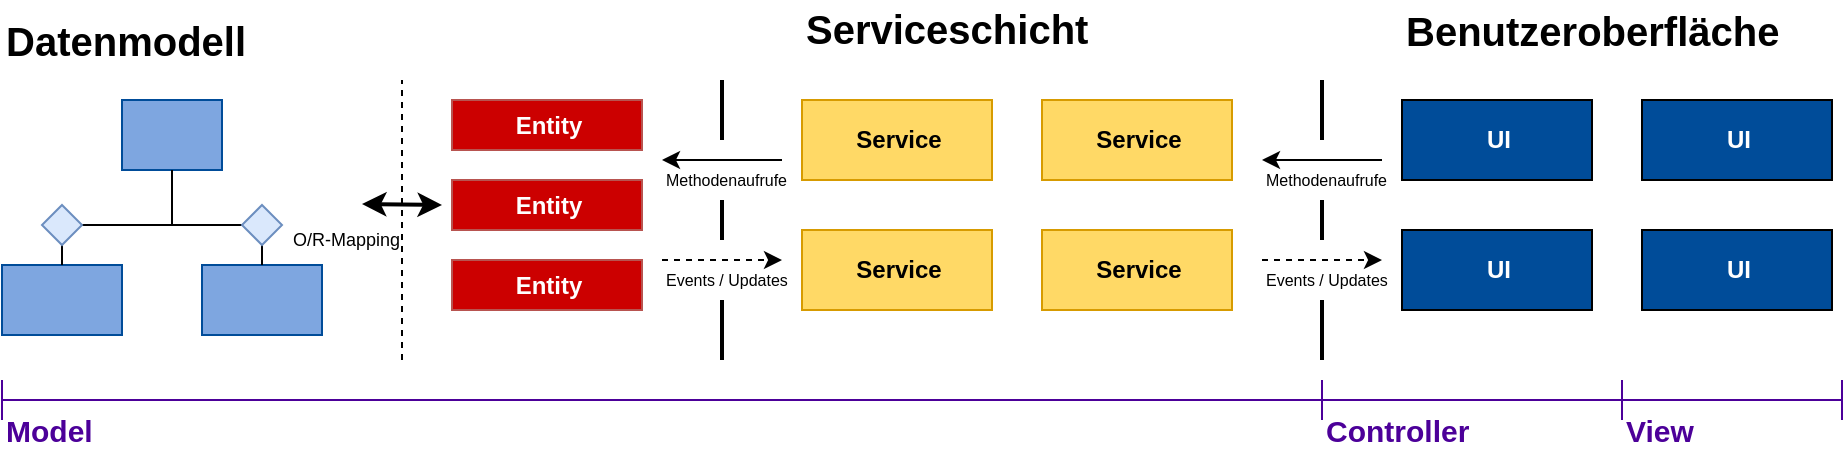 <mxfile version="23.1.7" type="device" pages="2">
  <diagram id="9iLuuHjTfgJz7XWUWArW" name="(MVC)">
    <mxGraphModel dx="1434" dy="752" grid="1" gridSize="10" guides="1" tooltips="1" connect="1" arrows="1" fold="1" page="0" pageScale="1" pageWidth="827" pageHeight="1169" math="0" shadow="0">
      <root>
        <mxCell id="0" />
        <mxCell id="1" parent="0" />
        <mxCell id="gdXrfbrDABmZQeG7sYQ2-30" value="" style="endArrow=none;html=1;rounded=0;fontSize=12;fontColor=#000000;strokeWidth=2;strokeColor=#000000;" parent="1" edge="1">
          <mxGeometry width="50" height="50" relative="1" as="geometry">
            <mxPoint x="400" y="330" as="sourcePoint" />
            <mxPoint x="400" y="300" as="targetPoint" />
          </mxGeometry>
        </mxCell>
        <mxCell id="gdXrfbrDABmZQeG7sYQ2-5" value="" style="rounded=0;whiteSpace=wrap;html=1;fillColor=#7EA6E0;strokeColor=#004C99;" parent="1" vertex="1">
          <mxGeometry x="100" y="310" width="50" height="35" as="geometry" />
        </mxCell>
        <mxCell id="gdXrfbrDABmZQeG7sYQ2-7" value="" style="rounded=0;whiteSpace=wrap;html=1;fillColor=#7EA6E0;strokeColor=#004C99;" parent="1" vertex="1">
          <mxGeometry x="40" y="392.5" width="60" height="35" as="geometry" />
        </mxCell>
        <mxCell id="gdXrfbrDABmZQeG7sYQ2-8" value="" style="rounded=0;whiteSpace=wrap;html=1;fillColor=#7EA6E0;strokeColor=#004C99;" parent="1" vertex="1">
          <mxGeometry x="140" y="392.5" width="60" height="35" as="geometry" />
        </mxCell>
        <mxCell id="gdXrfbrDABmZQeG7sYQ2-15" style="edgeStyle=orthogonalEdgeStyle;rounded=0;orthogonalLoop=1;jettySize=auto;html=1;exitX=0.5;exitY=1;exitDx=0;exitDy=0;entryX=0.5;entryY=0;entryDx=0;entryDy=0;endArrow=none;endFill=0;" parent="1" source="gdXrfbrDABmZQeG7sYQ2-9" target="gdXrfbrDABmZQeG7sYQ2-8" edge="1">
          <mxGeometry relative="1" as="geometry" />
        </mxCell>
        <mxCell id="gdXrfbrDABmZQeG7sYQ2-47" style="edgeStyle=orthogonalEdgeStyle;rounded=0;orthogonalLoop=1;jettySize=auto;html=1;exitX=0;exitY=0.5;exitDx=0;exitDy=0;entryX=0.5;entryY=1;entryDx=0;entryDy=0;fontSize=9;fontColor=#000000;endArrow=none;endFill=0;strokeWidth=1;" parent="1" source="gdXrfbrDABmZQeG7sYQ2-9" target="gdXrfbrDABmZQeG7sYQ2-5" edge="1">
          <mxGeometry relative="1" as="geometry" />
        </mxCell>
        <mxCell id="gdXrfbrDABmZQeG7sYQ2-9" value="" style="rhombus;whiteSpace=wrap;html=1;fillColor=#dae8fc;strokeColor=#6c8ebf;" parent="1" vertex="1">
          <mxGeometry x="160" y="362.5" width="20" height="20" as="geometry" />
        </mxCell>
        <mxCell id="gdXrfbrDABmZQeG7sYQ2-17" style="edgeStyle=orthogonalEdgeStyle;rounded=0;orthogonalLoop=1;jettySize=auto;html=1;exitX=0.5;exitY=1;exitDx=0;exitDy=0;entryX=0.5;entryY=0;entryDx=0;entryDy=0;endArrow=none;endFill=0;" parent="1" source="gdXrfbrDABmZQeG7sYQ2-10" target="gdXrfbrDABmZQeG7sYQ2-7" edge="1">
          <mxGeometry relative="1" as="geometry" />
        </mxCell>
        <mxCell id="gdXrfbrDABmZQeG7sYQ2-46" style="edgeStyle=orthogonalEdgeStyle;rounded=0;orthogonalLoop=1;jettySize=auto;html=1;entryX=0.5;entryY=1;entryDx=0;entryDy=0;fontSize=9;fontColor=#000000;endArrow=none;endFill=0;strokeWidth=1;" parent="1" source="gdXrfbrDABmZQeG7sYQ2-10" target="gdXrfbrDABmZQeG7sYQ2-5" edge="1">
          <mxGeometry relative="1" as="geometry" />
        </mxCell>
        <mxCell id="gdXrfbrDABmZQeG7sYQ2-10" value="" style="rhombus;whiteSpace=wrap;html=1;fillColor=#dae8fc;strokeColor=#6c8ebf;" parent="1" vertex="1">
          <mxGeometry x="60" y="362.5" width="20" height="20" as="geometry" />
        </mxCell>
        <mxCell id="gdXrfbrDABmZQeG7sYQ2-18" value="&lt;div style=&quot;font-size: 20px&quot;&gt;&lt;font style=&quot;font-size: 20px&quot;&gt;&lt;b&gt;Datenmodell&lt;/b&gt;&lt;/font&gt;&lt;/div&gt;" style="text;html=1;align=left;verticalAlign=middle;resizable=0;points=[];autosize=1;strokeColor=none;fillColor=none;" parent="1" vertex="1">
          <mxGeometry x="40" y="270" width="140" height="20" as="geometry" />
        </mxCell>
        <mxCell id="gdXrfbrDABmZQeG7sYQ2-20" value="" style="endArrow=none;dashed=1;html=1;rounded=0;fontSize=12;" parent="1" edge="1">
          <mxGeometry width="50" height="50" relative="1" as="geometry">
            <mxPoint x="240" y="440" as="sourcePoint" />
            <mxPoint x="240" y="300" as="targetPoint" />
          </mxGeometry>
        </mxCell>
        <mxCell id="gdXrfbrDABmZQeG7sYQ2-27" value="Entity" style="html=1;fontSize=12;strokeColor=#b85450;fillColor=#CC0000;fontColor=#FFFFFF;fontStyle=1" parent="1" vertex="1">
          <mxGeometry x="265" y="310" width="95" height="25" as="geometry" />
        </mxCell>
        <mxCell id="gdXrfbrDABmZQeG7sYQ2-28" value="" style="endArrow=classic;startArrow=classic;html=1;rounded=0;fontSize=12;fontColor=#FFFFFF;strokeWidth=2;" parent="1" edge="1">
          <mxGeometry width="50" height="50" relative="1" as="geometry">
            <mxPoint x="260" y="362.5" as="sourcePoint" />
            <mxPoint x="220" y="362" as="targetPoint" />
          </mxGeometry>
        </mxCell>
        <mxCell id="gdXrfbrDABmZQeG7sYQ2-29" value="O/R-Mapping" style="text;html=1;align=right;verticalAlign=middle;resizable=0;points=[];autosize=1;strokeColor=none;fillColor=none;fontSize=9;fontColor=#000000;" parent="1" vertex="1">
          <mxGeometry x="170" y="370" width="70" height="20" as="geometry" />
        </mxCell>
        <mxCell id="gdXrfbrDABmZQeG7sYQ2-31" value="&lt;div&gt;Serviceschicht&lt;span style=&quot;font-weight: normal ; font-size: 18px&quot;&gt;&lt;br&gt;&lt;/span&gt;&lt;/div&gt;" style="text;html=1;align=left;verticalAlign=middle;resizable=0;points=[];autosize=1;strokeColor=none;fillColor=none;fontStyle=1;fontSize=20;" parent="1" vertex="1">
          <mxGeometry x="440" y="260" width="160" height="30" as="geometry" />
        </mxCell>
        <mxCell id="gdXrfbrDABmZQeG7sYQ2-40" value="Service" style="html=1;fontSize=12;strokeColor=#d79b00;fillColor=#FFD966;fontStyle=1" parent="1" vertex="1">
          <mxGeometry x="440" y="310" width="95" height="40" as="geometry" />
        </mxCell>
        <mxCell id="gdXrfbrDABmZQeG7sYQ2-41" value="Service" style="html=1;fontSize=12;strokeColor=#d79b00;fillColor=#FFD966;fontStyle=1" parent="1" vertex="1">
          <mxGeometry x="440" y="375" width="95" height="40" as="geometry" />
        </mxCell>
        <mxCell id="gdXrfbrDABmZQeG7sYQ2-42" value="Service" style="html=1;fontSize=12;strokeColor=#d79b00;fillColor=#FFD966;fontStyle=1" parent="1" vertex="1">
          <mxGeometry x="560" y="310" width="95" height="40" as="geometry" />
        </mxCell>
        <mxCell id="gdXrfbrDABmZQeG7sYQ2-43" value="Service" style="html=1;fontSize=12;strokeColor=#d79b00;fillColor=#FFD966;fontStyle=1" parent="1" vertex="1">
          <mxGeometry x="560" y="375" width="95" height="40" as="geometry" />
        </mxCell>
        <mxCell id="gdXrfbrDABmZQeG7sYQ2-45" value="Benutzeroberfläche" style="text;html=1;align=left;verticalAlign=middle;resizable=0;points=[];autosize=1;strokeColor=none;fillColor=none;fontStyle=1;fontSize=20;" parent="1" vertex="1">
          <mxGeometry x="740" y="260" width="200" height="30" as="geometry" />
        </mxCell>
        <mxCell id="gdXrfbrDABmZQeG7sYQ2-50" value="UI" style="html=1;fontSize=12;strokeColor=#000000;fillColor=#004C99;fontStyle=1;fontColor=#FFFFFF;" parent="1" vertex="1">
          <mxGeometry x="740" y="310" width="95" height="40" as="geometry" />
        </mxCell>
        <mxCell id="gdXrfbrDABmZQeG7sYQ2-51" value="UI" style="html=1;fontSize=12;strokeColor=#000000;fillColor=#004C99;fontStyle=1;fontColor=#FFFFFF;" parent="1" vertex="1">
          <mxGeometry x="740" y="375" width="95" height="40" as="geometry" />
        </mxCell>
        <mxCell id="gdXrfbrDABmZQeG7sYQ2-52" value="UI" style="html=1;fontSize=12;strokeColor=#000000;fillColor=#004C99;fontStyle=1;fontColor=#FFFFFF;" parent="1" vertex="1">
          <mxGeometry x="860" y="310" width="95" height="40" as="geometry" />
        </mxCell>
        <mxCell id="gdXrfbrDABmZQeG7sYQ2-53" value="UI" style="html=1;fontSize=12;strokeColor=#000000;fillColor=#004C99;fontStyle=1;fontColor=#FFFFFF;" parent="1" vertex="1">
          <mxGeometry x="860" y="375" width="95" height="40" as="geometry" />
        </mxCell>
        <mxCell id="gdXrfbrDABmZQeG7sYQ2-54" value="" style="endArrow=classic;html=1;rounded=0;fontSize=9;fontColor=#FFFFFF;strokeWidth=1;" parent="1" edge="1">
          <mxGeometry width="50" height="50" relative="1" as="geometry">
            <mxPoint x="430" y="340" as="sourcePoint" />
            <mxPoint x="370" y="340" as="targetPoint" />
          </mxGeometry>
        </mxCell>
        <mxCell id="gdXrfbrDABmZQeG7sYQ2-55" value="" style="endArrow=classic;html=1;rounded=0;fontSize=9;fontColor=#FFFFFF;strokeWidth=1;" parent="1" edge="1">
          <mxGeometry width="50" height="50" relative="1" as="geometry">
            <mxPoint x="730" y="340.0" as="sourcePoint" />
            <mxPoint x="670" y="340.0" as="targetPoint" />
          </mxGeometry>
        </mxCell>
        <mxCell id="gdXrfbrDABmZQeG7sYQ2-56" value="" style="endArrow=classic;html=1;rounded=0;fontSize=9;fontColor=#FFFFFF;strokeWidth=1;dashed=1;" parent="1" edge="1">
          <mxGeometry width="50" height="50" relative="1" as="geometry">
            <mxPoint x="370" y="390" as="sourcePoint" />
            <mxPoint x="430" y="390" as="targetPoint" />
          </mxGeometry>
        </mxCell>
        <mxCell id="gdXrfbrDABmZQeG7sYQ2-57" value="" style="endArrow=classic;html=1;rounded=0;fontSize=9;fontColor=#FFFFFF;strokeWidth=1;dashed=1;" parent="1" edge="1">
          <mxGeometry width="50" height="50" relative="1" as="geometry">
            <mxPoint x="670" y="390" as="sourcePoint" />
            <mxPoint x="730" y="390" as="targetPoint" />
          </mxGeometry>
        </mxCell>
        <mxCell id="gdXrfbrDABmZQeG7sYQ2-58" value="&lt;div style=&quot;font-size: 8px;&quot; align=&quot;left&quot;&gt;Methodenaufrufe&lt;/div&gt;" style="text;html=1;align=left;verticalAlign=middle;resizable=0;points=[];autosize=1;strokeColor=none;fillColor=none;fontSize=8;fontColor=#000000;" parent="1" vertex="1">
          <mxGeometry x="370" y="340" width="80" height="20" as="geometry" />
        </mxCell>
        <mxCell id="gdXrfbrDABmZQeG7sYQ2-59" value="&lt;div style=&quot;font-size: 8px;&quot; align=&quot;left&quot;&gt;Methodenaufrufe&lt;/div&gt;" style="text;html=1;align=left;verticalAlign=middle;resizable=0;points=[];autosize=1;strokeColor=none;fillColor=none;fontSize=8;fontColor=#000000;" parent="1" vertex="1">
          <mxGeometry x="670" y="340" width="80" height="20" as="geometry" />
        </mxCell>
        <mxCell id="gdXrfbrDABmZQeG7sYQ2-60" value="Events / Updates" style="text;html=1;align=left;verticalAlign=middle;resizable=0;points=[];autosize=1;strokeColor=none;fillColor=none;fontSize=8;fontColor=#000000;" parent="1" vertex="1">
          <mxGeometry x="370" y="390" width="80" height="20" as="geometry" />
        </mxCell>
        <mxCell id="gdXrfbrDABmZQeG7sYQ2-61" value="Events / Updates" style="text;html=1;align=left;verticalAlign=middle;resizable=0;points=[];autosize=1;strokeColor=none;fillColor=none;fontSize=8;fontColor=#000000;" parent="1" vertex="1">
          <mxGeometry x="670" y="390" width="80" height="20" as="geometry" />
        </mxCell>
        <mxCell id="gdXrfbrDABmZQeG7sYQ2-62" value="Entity" style="html=1;fontSize=12;strokeColor=#b85450;fillColor=#CC0000;fontColor=#FFFFFF;fontStyle=1" parent="1" vertex="1">
          <mxGeometry x="265" y="350" width="95" height="25" as="geometry" />
        </mxCell>
        <mxCell id="gdXrfbrDABmZQeG7sYQ2-63" value="Entity" style="html=1;fontSize=12;strokeColor=#b85450;fillColor=#CC0000;fontColor=#FFFFFF;fontStyle=1" parent="1" vertex="1">
          <mxGeometry x="265" y="390" width="95" height="25" as="geometry" />
        </mxCell>
        <mxCell id="gdXrfbrDABmZQeG7sYQ2-64" value="" style="endArrow=none;html=1;rounded=0;fontSize=12;fontColor=#000000;strokeWidth=2;strokeColor=#000000;" parent="1" edge="1">
          <mxGeometry width="50" height="50" relative="1" as="geometry">
            <mxPoint x="400" y="440.0" as="sourcePoint" />
            <mxPoint x="400" y="410" as="targetPoint" />
          </mxGeometry>
        </mxCell>
        <mxCell id="gdXrfbrDABmZQeG7sYQ2-65" value="" style="endArrow=none;html=1;rounded=0;fontSize=12;fontColor=#000000;strokeWidth=2;strokeColor=#000000;" parent="1" edge="1">
          <mxGeometry width="50" height="50" relative="1" as="geometry">
            <mxPoint x="400" y="380" as="sourcePoint" />
            <mxPoint x="400" y="360.0" as="targetPoint" />
            <Array as="points">
              <mxPoint x="400" y="370" />
            </Array>
          </mxGeometry>
        </mxCell>
        <mxCell id="gdXrfbrDABmZQeG7sYQ2-66" value="" style="endArrow=none;html=1;rounded=0;fontSize=12;fontColor=#000000;strokeWidth=2;strokeColor=#000000;" parent="1" edge="1">
          <mxGeometry width="50" height="50" relative="1" as="geometry">
            <mxPoint x="700" y="330" as="sourcePoint" />
            <mxPoint x="700" y="300" as="targetPoint" />
          </mxGeometry>
        </mxCell>
        <mxCell id="gdXrfbrDABmZQeG7sYQ2-67" value="" style="endArrow=none;html=1;rounded=0;fontSize=12;fontColor=#000000;strokeWidth=2;strokeColor=#000000;" parent="1" edge="1">
          <mxGeometry width="50" height="50" relative="1" as="geometry">
            <mxPoint x="700" y="440.0" as="sourcePoint" />
            <mxPoint x="700" y="410" as="targetPoint" />
          </mxGeometry>
        </mxCell>
        <mxCell id="gdXrfbrDABmZQeG7sYQ2-68" value="" style="endArrow=none;html=1;rounded=0;fontSize=12;fontColor=#000000;strokeWidth=2;strokeColor=#000000;" parent="1" edge="1">
          <mxGeometry width="50" height="50" relative="1" as="geometry">
            <mxPoint x="700" y="380" as="sourcePoint" />
            <mxPoint x="700" y="360.0" as="targetPoint" />
            <Array as="points">
              <mxPoint x="700" y="370" />
            </Array>
          </mxGeometry>
        </mxCell>
        <mxCell id="gdXrfbrDABmZQeG7sYQ2-69" value="&lt;font style=&quot;font-size: 15px;&quot;&gt;Model&lt;/font&gt;" style="text;html=1;align=left;verticalAlign=middle;resizable=0;points=[];autosize=1;strokeColor=none;fillColor=none;fontSize=15;fontColor=#4C0099;fontStyle=1" parent="1" vertex="1">
          <mxGeometry x="40" y="465" width="60" height="20" as="geometry" />
        </mxCell>
        <mxCell id="gdXrfbrDABmZQeG7sYQ2-70" value="" style="shape=crossbar;whiteSpace=wrap;html=1;rounded=1;fontSize=9;strokeColor=#4C0099;fillColor=#e1d5e7;" parent="1" vertex="1">
          <mxGeometry x="40" y="450" width="660" height="20" as="geometry" />
        </mxCell>
        <mxCell id="gdXrfbrDABmZQeG7sYQ2-71" value="" style="shape=crossbar;whiteSpace=wrap;html=1;rounded=1;fontSize=9;strokeColor=#4C0099;fillColor=#e1d5e7;" parent="1" vertex="1">
          <mxGeometry x="700" y="450" width="150" height="20" as="geometry" />
        </mxCell>
        <mxCell id="gdXrfbrDABmZQeG7sYQ2-75" value="" style="shape=crossbar;whiteSpace=wrap;html=1;rounded=1;fontSize=9;strokeColor=#4C0099;fillColor=#e1d5e7;" parent="1" vertex="1">
          <mxGeometry x="850" y="450" width="110" height="20" as="geometry" />
        </mxCell>
        <mxCell id="gdXrfbrDABmZQeG7sYQ2-77" value="Controller" style="text;html=1;align=left;verticalAlign=middle;resizable=0;points=[];autosize=1;strokeColor=none;fillColor=none;fontSize=15;fontColor=#4C0099;fontStyle=1" parent="1" vertex="1">
          <mxGeometry x="700" y="465" width="90" height="20" as="geometry" />
        </mxCell>
        <mxCell id="gdXrfbrDABmZQeG7sYQ2-78" value="View" style="text;html=1;align=left;verticalAlign=middle;resizable=0;points=[];autosize=1;strokeColor=none;fillColor=none;fontSize=15;fontColor=#4C0099;fontStyle=1" parent="1" vertex="1">
          <mxGeometry x="850" y="465" width="50" height="20" as="geometry" />
        </mxCell>
      </root>
    </mxGraphModel>
  </diagram>
  <diagram name="(Client-Server)" id="nNxpwZIsupoA6TwWCmFg">
    <mxGraphModel dx="1434" dy="752" grid="1" gridSize="10" guides="1" tooltips="1" connect="1" arrows="1" fold="1" page="0" pageScale="1" pageWidth="827" pageHeight="1169" math="0" shadow="0">
      <root>
        <mxCell id="XkdyjrhcwRHgjYit6wpk-0" />
        <mxCell id="XkdyjrhcwRHgjYit6wpk-1" parent="XkdyjrhcwRHgjYit6wpk-0" />
        <mxCell id="XkdyjrhcwRHgjYit6wpk-2" value="" style="endArrow=none;html=1;rounded=0;fontSize=12;fontColor=#000000;strokeWidth=2;strokeColor=#000000;" edge="1" parent="XkdyjrhcwRHgjYit6wpk-1">
          <mxGeometry width="50" height="50" relative="1" as="geometry">
            <mxPoint x="400" y="330" as="sourcePoint" />
            <mxPoint x="400" y="300" as="targetPoint" />
          </mxGeometry>
        </mxCell>
        <mxCell id="XkdyjrhcwRHgjYit6wpk-3" value="" style="rounded=0;whiteSpace=wrap;html=1;fillColor=#7EA6E0;strokeColor=#004C99;" vertex="1" parent="XkdyjrhcwRHgjYit6wpk-1">
          <mxGeometry x="100" y="310" width="50" height="35" as="geometry" />
        </mxCell>
        <mxCell id="XkdyjrhcwRHgjYit6wpk-4" value="" style="rounded=0;whiteSpace=wrap;html=1;fillColor=#7EA6E0;strokeColor=#004C99;" vertex="1" parent="XkdyjrhcwRHgjYit6wpk-1">
          <mxGeometry x="40" y="392.5" width="60" height="35" as="geometry" />
        </mxCell>
        <mxCell id="XkdyjrhcwRHgjYit6wpk-5" value="" style="rounded=0;whiteSpace=wrap;html=1;fillColor=#7EA6E0;strokeColor=#004C99;" vertex="1" parent="XkdyjrhcwRHgjYit6wpk-1">
          <mxGeometry x="140" y="392.5" width="60" height="35" as="geometry" />
        </mxCell>
        <mxCell id="XkdyjrhcwRHgjYit6wpk-6" style="edgeStyle=orthogonalEdgeStyle;rounded=0;orthogonalLoop=1;jettySize=auto;html=1;exitX=0.5;exitY=1;exitDx=0;exitDy=0;entryX=0.5;entryY=0;entryDx=0;entryDy=0;endArrow=none;endFill=0;" edge="1" parent="XkdyjrhcwRHgjYit6wpk-1" source="XkdyjrhcwRHgjYit6wpk-8" target="XkdyjrhcwRHgjYit6wpk-5">
          <mxGeometry relative="1" as="geometry" />
        </mxCell>
        <mxCell id="XkdyjrhcwRHgjYit6wpk-7" style="edgeStyle=orthogonalEdgeStyle;rounded=0;orthogonalLoop=1;jettySize=auto;html=1;exitX=0;exitY=0.5;exitDx=0;exitDy=0;entryX=0.5;entryY=1;entryDx=0;entryDy=0;fontSize=9;fontColor=#000000;endArrow=none;endFill=0;strokeWidth=1;" edge="1" parent="XkdyjrhcwRHgjYit6wpk-1" source="XkdyjrhcwRHgjYit6wpk-8" target="XkdyjrhcwRHgjYit6wpk-3">
          <mxGeometry relative="1" as="geometry" />
        </mxCell>
        <mxCell id="XkdyjrhcwRHgjYit6wpk-8" value="" style="rhombus;whiteSpace=wrap;html=1;fillColor=#dae8fc;strokeColor=#6c8ebf;" vertex="1" parent="XkdyjrhcwRHgjYit6wpk-1">
          <mxGeometry x="160" y="362.5" width="20" height="20" as="geometry" />
        </mxCell>
        <mxCell id="XkdyjrhcwRHgjYit6wpk-9" style="edgeStyle=orthogonalEdgeStyle;rounded=0;orthogonalLoop=1;jettySize=auto;html=1;exitX=0.5;exitY=1;exitDx=0;exitDy=0;entryX=0.5;entryY=0;entryDx=0;entryDy=0;endArrow=none;endFill=0;" edge="1" parent="XkdyjrhcwRHgjYit6wpk-1" source="XkdyjrhcwRHgjYit6wpk-11" target="XkdyjrhcwRHgjYit6wpk-4">
          <mxGeometry relative="1" as="geometry" />
        </mxCell>
        <mxCell id="XkdyjrhcwRHgjYit6wpk-10" style="edgeStyle=orthogonalEdgeStyle;rounded=0;orthogonalLoop=1;jettySize=auto;html=1;entryX=0.5;entryY=1;entryDx=0;entryDy=0;fontSize=9;fontColor=#000000;endArrow=none;endFill=0;strokeWidth=1;" edge="1" parent="XkdyjrhcwRHgjYit6wpk-1" source="XkdyjrhcwRHgjYit6wpk-11" target="XkdyjrhcwRHgjYit6wpk-3">
          <mxGeometry relative="1" as="geometry" />
        </mxCell>
        <mxCell id="XkdyjrhcwRHgjYit6wpk-11" value="" style="rhombus;whiteSpace=wrap;html=1;fillColor=#dae8fc;strokeColor=#6c8ebf;" vertex="1" parent="XkdyjrhcwRHgjYit6wpk-1">
          <mxGeometry x="60" y="362.5" width="20" height="20" as="geometry" />
        </mxCell>
        <mxCell id="XkdyjrhcwRHgjYit6wpk-12" value="&lt;b&gt;&lt;font style=&quot;font-size: 20px;&quot;&gt;Server&lt;/font&gt;&lt;/b&gt;" style="text;html=1;align=left;verticalAlign=middle;resizable=0;points=[];autosize=1;strokeColor=none;fillColor=none;" vertex="1" parent="XkdyjrhcwRHgjYit6wpk-1">
          <mxGeometry x="40" y="260" width="90" height="40" as="geometry" />
        </mxCell>
        <mxCell id="XkdyjrhcwRHgjYit6wpk-13" value="" style="endArrow=none;dashed=1;html=1;rounded=0;fontSize=12;" edge="1" parent="XkdyjrhcwRHgjYit6wpk-1">
          <mxGeometry width="50" height="50" relative="1" as="geometry">
            <mxPoint x="240" y="440" as="sourcePoint" />
            <mxPoint x="240" y="300" as="targetPoint" />
          </mxGeometry>
        </mxCell>
        <mxCell id="XkdyjrhcwRHgjYit6wpk-14" value="Entity" style="html=1;fontSize=12;strokeColor=#b85450;fillColor=#CC0000;fontColor=#FFFFFF;fontStyle=1" vertex="1" parent="XkdyjrhcwRHgjYit6wpk-1">
          <mxGeometry x="265" y="310" width="95" height="25" as="geometry" />
        </mxCell>
        <mxCell id="XkdyjrhcwRHgjYit6wpk-15" value="" style="endArrow=classic;startArrow=classic;html=1;rounded=0;fontSize=12;fontColor=#FFFFFF;strokeWidth=2;" edge="1" parent="XkdyjrhcwRHgjYit6wpk-1">
          <mxGeometry width="50" height="50" relative="1" as="geometry">
            <mxPoint x="260" y="362.5" as="sourcePoint" />
            <mxPoint x="220" y="362" as="targetPoint" />
          </mxGeometry>
        </mxCell>
        <mxCell id="XkdyjrhcwRHgjYit6wpk-16" value="O/R-Mapping" style="text;html=1;align=right;verticalAlign=middle;resizable=0;points=[];autosize=1;strokeColor=none;fillColor=none;fontSize=9;fontColor=#000000;" vertex="1" parent="XkdyjrhcwRHgjYit6wpk-1">
          <mxGeometry x="170" y="370" width="70" height="20" as="geometry" />
        </mxCell>
        <mxCell id="XkdyjrhcwRHgjYit6wpk-18" value="Service" style="html=1;fontSize=12;strokeColor=#d79b00;fillColor=#FFD966;fontStyle=1" vertex="1" parent="XkdyjrhcwRHgjYit6wpk-1">
          <mxGeometry x="440" y="310" width="95" height="40" as="geometry" />
        </mxCell>
        <mxCell id="XkdyjrhcwRHgjYit6wpk-19" value="Service" style="html=1;fontSize=12;strokeColor=#d79b00;fillColor=#FFD966;fontStyle=1" vertex="1" parent="XkdyjrhcwRHgjYit6wpk-1">
          <mxGeometry x="440" y="375" width="95" height="40" as="geometry" />
        </mxCell>
        <mxCell id="XkdyjrhcwRHgjYit6wpk-22" value="Browser" style="text;html=1;align=left;verticalAlign=middle;resizable=0;points=[];autosize=1;strokeColor=none;fillColor=none;fontStyle=1;fontSize=20;" vertex="1" parent="XkdyjrhcwRHgjYit6wpk-1">
          <mxGeometry x="837.5" y="255" width="100" height="40" as="geometry" />
        </mxCell>
        <mxCell id="XkdyjrhcwRHgjYit6wpk-23" value="&lt;div&gt;HTTP-&lt;/div&gt;&lt;div&gt;Controller&lt;/div&gt;" style="html=1;fontSize=12;strokeColor=#000000;fillColor=#004C99;fontStyle=1;fontColor=#FFFFFF;" vertex="1" parent="XkdyjrhcwRHgjYit6wpk-1">
          <mxGeometry x="620" y="310" width="95" height="40" as="geometry" />
        </mxCell>
        <mxCell id="XkdyjrhcwRHgjYit6wpk-24" value="&lt;div&gt;HTTP-&lt;/div&gt;&lt;div&gt;Controller&lt;/div&gt;" style="html=1;fontSize=12;strokeColor=#000000;fillColor=#004C99;fontStyle=1;fontColor=#FFFFFF;" vertex="1" parent="XkdyjrhcwRHgjYit6wpk-1">
          <mxGeometry x="620" y="375" width="95" height="40" as="geometry" />
        </mxCell>
        <mxCell id="XkdyjrhcwRHgjYit6wpk-25" value="SPA" style="html=1;fontSize=12;strokeColor=#6c8ebf;fillColor=#dae8fc;fontStyle=1;" vertex="1" parent="XkdyjrhcwRHgjYit6wpk-1">
          <mxGeometry x="837.5" y="310" width="95" height="40" as="geometry" />
        </mxCell>
        <mxCell id="XkdyjrhcwRHgjYit6wpk-26" value="SPA" style="html=1;fontSize=12;strokeColor=#6c8ebf;fillColor=#dae8fc;fontStyle=1;" vertex="1" parent="XkdyjrhcwRHgjYit6wpk-1">
          <mxGeometry x="837.5" y="375" width="95" height="40" as="geometry" />
        </mxCell>
        <mxCell id="XkdyjrhcwRHgjYit6wpk-27" value="" style="endArrow=classic;html=1;rounded=0;fontSize=9;fontColor=#FFFFFF;strokeWidth=1;" edge="1" parent="XkdyjrhcwRHgjYit6wpk-1">
          <mxGeometry width="50" height="50" relative="1" as="geometry">
            <mxPoint x="430" y="340" as="sourcePoint" />
            <mxPoint x="370" y="340" as="targetPoint" />
          </mxGeometry>
        </mxCell>
        <mxCell id="XkdyjrhcwRHgjYit6wpk-28" value="" style="endArrow=classic;html=1;rounded=0;fontSize=9;fontColor=#FFFFFF;strokeWidth=1;" edge="1" parent="XkdyjrhcwRHgjYit6wpk-1">
          <mxGeometry width="50" height="50" relative="1" as="geometry">
            <mxPoint x="610" y="340.0" as="sourcePoint" />
            <mxPoint x="550" y="340.0" as="targetPoint" />
          </mxGeometry>
        </mxCell>
        <mxCell id="XkdyjrhcwRHgjYit6wpk-29" value="" style="endArrow=classic;html=1;rounded=0;fontSize=9;fontColor=#FFFFFF;strokeWidth=1;dashed=1;" edge="1" parent="XkdyjrhcwRHgjYit6wpk-1">
          <mxGeometry width="50" height="50" relative="1" as="geometry">
            <mxPoint x="370" y="390" as="sourcePoint" />
            <mxPoint x="430" y="390" as="targetPoint" />
          </mxGeometry>
        </mxCell>
        <mxCell id="XkdyjrhcwRHgjYit6wpk-30" value="" style="endArrow=classic;html=1;rounded=0;fontSize=9;fontColor=#FFFFFF;strokeWidth=1;dashed=1;" edge="1" parent="XkdyjrhcwRHgjYit6wpk-1">
          <mxGeometry width="50" height="50" relative="1" as="geometry">
            <mxPoint x="550" y="390" as="sourcePoint" />
            <mxPoint x="610" y="390" as="targetPoint" />
          </mxGeometry>
        </mxCell>
        <mxCell id="XkdyjrhcwRHgjYit6wpk-31" value="&lt;div style=&quot;font-size: 8px;&quot; align=&quot;left&quot;&gt;Methodenaufrufe&lt;/div&gt;" style="text;html=1;align=left;verticalAlign=middle;resizable=0;points=[];autosize=1;strokeColor=none;fillColor=none;fontSize=8;fontColor=#000000;" vertex="1" parent="XkdyjrhcwRHgjYit6wpk-1">
          <mxGeometry x="370" y="340" width="80" height="20" as="geometry" />
        </mxCell>
        <mxCell id="XkdyjrhcwRHgjYit6wpk-32" value="&lt;div style=&quot;font-size: 8px;&quot; align=&quot;left&quot;&gt;Methodenaufrufe&lt;/div&gt;" style="text;html=1;align=left;verticalAlign=middle;resizable=0;points=[];autosize=1;strokeColor=none;fillColor=none;fontSize=8;fontColor=#000000;" vertex="1" parent="XkdyjrhcwRHgjYit6wpk-1">
          <mxGeometry x="550" y="340" width="80" height="20" as="geometry" />
        </mxCell>
        <mxCell id="XkdyjrhcwRHgjYit6wpk-33" value="Events / Updates" style="text;html=1;align=left;verticalAlign=middle;resizable=0;points=[];autosize=1;strokeColor=none;fillColor=none;fontSize=8;fontColor=#000000;" vertex="1" parent="XkdyjrhcwRHgjYit6wpk-1">
          <mxGeometry x="370" y="390" width="80" height="20" as="geometry" />
        </mxCell>
        <mxCell id="XkdyjrhcwRHgjYit6wpk-34" value="Events / Updates" style="text;html=1;align=left;verticalAlign=middle;resizable=0;points=[];autosize=1;strokeColor=none;fillColor=none;fontSize=8;fontColor=#000000;" vertex="1" parent="XkdyjrhcwRHgjYit6wpk-1">
          <mxGeometry x="550" y="390" width="80" height="20" as="geometry" />
        </mxCell>
        <mxCell id="XkdyjrhcwRHgjYit6wpk-35" value="Entity" style="html=1;fontSize=12;strokeColor=#b85450;fillColor=#CC0000;fontColor=#FFFFFF;fontStyle=1" vertex="1" parent="XkdyjrhcwRHgjYit6wpk-1">
          <mxGeometry x="265" y="350" width="95" height="25" as="geometry" />
        </mxCell>
        <mxCell id="XkdyjrhcwRHgjYit6wpk-36" value="Entity" style="html=1;fontSize=12;strokeColor=#b85450;fillColor=#CC0000;fontColor=#FFFFFF;fontStyle=1" vertex="1" parent="XkdyjrhcwRHgjYit6wpk-1">
          <mxGeometry x="265" y="390" width="95" height="25" as="geometry" />
        </mxCell>
        <mxCell id="XkdyjrhcwRHgjYit6wpk-37" value="" style="endArrow=none;html=1;rounded=0;fontSize=12;fontColor=#000000;strokeWidth=2;strokeColor=#000000;" edge="1" parent="XkdyjrhcwRHgjYit6wpk-1">
          <mxGeometry width="50" height="50" relative="1" as="geometry">
            <mxPoint x="400" y="440.0" as="sourcePoint" />
            <mxPoint x="400" y="410" as="targetPoint" />
          </mxGeometry>
        </mxCell>
        <mxCell id="XkdyjrhcwRHgjYit6wpk-38" value="" style="endArrow=none;html=1;rounded=0;fontSize=12;fontColor=#000000;strokeWidth=2;strokeColor=#000000;" edge="1" parent="XkdyjrhcwRHgjYit6wpk-1">
          <mxGeometry width="50" height="50" relative="1" as="geometry">
            <mxPoint x="400" y="380" as="sourcePoint" />
            <mxPoint x="400" y="360.0" as="targetPoint" />
            <Array as="points">
              <mxPoint x="400" y="370" />
            </Array>
          </mxGeometry>
        </mxCell>
        <mxCell id="XkdyjrhcwRHgjYit6wpk-39" value="" style="endArrow=none;html=1;rounded=0;fontSize=12;fontColor=#000000;strokeWidth=2;strokeColor=#000000;" edge="1" parent="XkdyjrhcwRHgjYit6wpk-1">
          <mxGeometry width="50" height="50" relative="1" as="geometry">
            <mxPoint x="580" y="330" as="sourcePoint" />
            <mxPoint x="580" y="300" as="targetPoint" />
          </mxGeometry>
        </mxCell>
        <mxCell id="XkdyjrhcwRHgjYit6wpk-40" value="" style="endArrow=none;html=1;rounded=0;fontSize=12;fontColor=#000000;strokeWidth=2;strokeColor=#000000;" edge="1" parent="XkdyjrhcwRHgjYit6wpk-1">
          <mxGeometry width="50" height="50" relative="1" as="geometry">
            <mxPoint x="580" y="440.0" as="sourcePoint" />
            <mxPoint x="580" y="410" as="targetPoint" />
          </mxGeometry>
        </mxCell>
        <mxCell id="XkdyjrhcwRHgjYit6wpk-41" value="" style="endArrow=none;html=1;rounded=0;fontSize=12;fontColor=#000000;strokeWidth=2;strokeColor=#000000;" edge="1" parent="XkdyjrhcwRHgjYit6wpk-1">
          <mxGeometry width="50" height="50" relative="1" as="geometry">
            <mxPoint x="580" y="380" as="sourcePoint" />
            <mxPoint x="580" y="360.0" as="targetPoint" />
            <Array as="points">
              <mxPoint x="580" y="370" />
            </Array>
          </mxGeometry>
        </mxCell>
        <mxCell id="XkdyjrhcwRHgjYit6wpk-42" value="&lt;font style=&quot;font-size: 15px;&quot;&gt;Model&lt;/font&gt;" style="text;html=1;align=left;verticalAlign=middle;resizable=0;points=[];autosize=1;strokeColor=none;fillColor=none;fontSize=15;fontColor=#4C0099;fontStyle=1" vertex="1" parent="XkdyjrhcwRHgjYit6wpk-1">
          <mxGeometry x="40" y="465" width="60" height="20" as="geometry" />
        </mxCell>
        <mxCell id="XkdyjrhcwRHgjYit6wpk-43" value="" style="shape=crossbar;whiteSpace=wrap;html=1;rounded=1;fontSize=9;strokeColor=#4C0099;fillColor=#e1d5e7;" vertex="1" parent="XkdyjrhcwRHgjYit6wpk-1">
          <mxGeometry x="40" y="450" width="540" height="20" as="geometry" />
        </mxCell>
        <mxCell id="XkdyjrhcwRHgjYit6wpk-44" value="" style="shape=crossbar;whiteSpace=wrap;html=1;rounded=1;fontSize=9;strokeColor=#4C0099;fillColor=#e1d5e7;" vertex="1" parent="XkdyjrhcwRHgjYit6wpk-1">
          <mxGeometry x="580" y="450" width="140" height="20" as="geometry" />
        </mxCell>
        <mxCell id="XkdyjrhcwRHgjYit6wpk-45" value="" style="shape=crossbar;whiteSpace=wrap;html=1;rounded=1;fontSize=9;strokeColor=#4C0099;fillColor=#e1d5e7;" vertex="1" parent="XkdyjrhcwRHgjYit6wpk-1">
          <mxGeometry x="820" y="450" width="130" height="20" as="geometry" />
        </mxCell>
        <mxCell id="XkdyjrhcwRHgjYit6wpk-46" value="Controller" style="text;html=1;align=left;verticalAlign=middle;resizable=0;points=[];autosize=1;strokeColor=none;fillColor=none;fontSize=15;fontColor=#4C0099;fontStyle=1" vertex="1" parent="XkdyjrhcwRHgjYit6wpk-1">
          <mxGeometry x="580" y="465" width="90" height="20" as="geometry" />
        </mxCell>
        <mxCell id="XkdyjrhcwRHgjYit6wpk-47" value="View" style="text;html=1;align=left;verticalAlign=middle;resizable=0;points=[];autosize=1;strokeColor=none;fillColor=none;fontSize=15;fontColor=#4C0099;fontStyle=1" vertex="1" parent="XkdyjrhcwRHgjYit6wpk-1">
          <mxGeometry x="820" y="465" width="50" height="20" as="geometry" />
        </mxCell>
        <mxCell id="Vg7hGIf2e_ObcGsyqoQR-0" value="" style="ellipse;shape=cloud;whiteSpace=wrap;html=1;fillColor=#f5f5f5;fontColor=#333333;strokeColor=#666666;" vertex="1" parent="XkdyjrhcwRHgjYit6wpk-1">
          <mxGeometry x="740" y="357.5" width="60" height="25" as="geometry" />
        </mxCell>
        <mxCell id="Vg7hGIf2e_ObcGsyqoQR-8" value="" style="endArrow=classic;html=1;rounded=0;fontSize=9;fontColor=#FFFFFF;strokeWidth=1;" edge="1" parent="XkdyjrhcwRHgjYit6wpk-1">
          <mxGeometry width="50" height="50" relative="1" as="geometry">
            <mxPoint x="830" y="340" as="sourcePoint" />
            <mxPoint x="730" y="340" as="targetPoint" />
          </mxGeometry>
        </mxCell>
        <mxCell id="Vg7hGIf2e_ObcGsyqoQR-9" value="" style="endArrow=classic;html=1;rounded=0;fontSize=9;fontColor=#FFFFFF;strokeWidth=1;dashed=1;" edge="1" parent="XkdyjrhcwRHgjYit6wpk-1">
          <mxGeometry width="50" height="50" relative="1" as="geometry">
            <mxPoint x="730" y="389.5" as="sourcePoint" />
            <mxPoint x="830" y="390" as="targetPoint" />
          </mxGeometry>
        </mxCell>
        <mxCell id="Vg7hGIf2e_ObcGsyqoQR-11" value="REST-Webservice" style="text;html=1;align=left;verticalAlign=middle;resizable=0;points=[];autosize=1;strokeColor=none;fillColor=none;fontSize=10;fontColor=#000000;fontStyle=1" vertex="1" parent="XkdyjrhcwRHgjYit6wpk-1">
          <mxGeometry x="740" y="335" width="110" height="30" as="geometry" />
        </mxCell>
      </root>
    </mxGraphModel>
  </diagram>
</mxfile>

